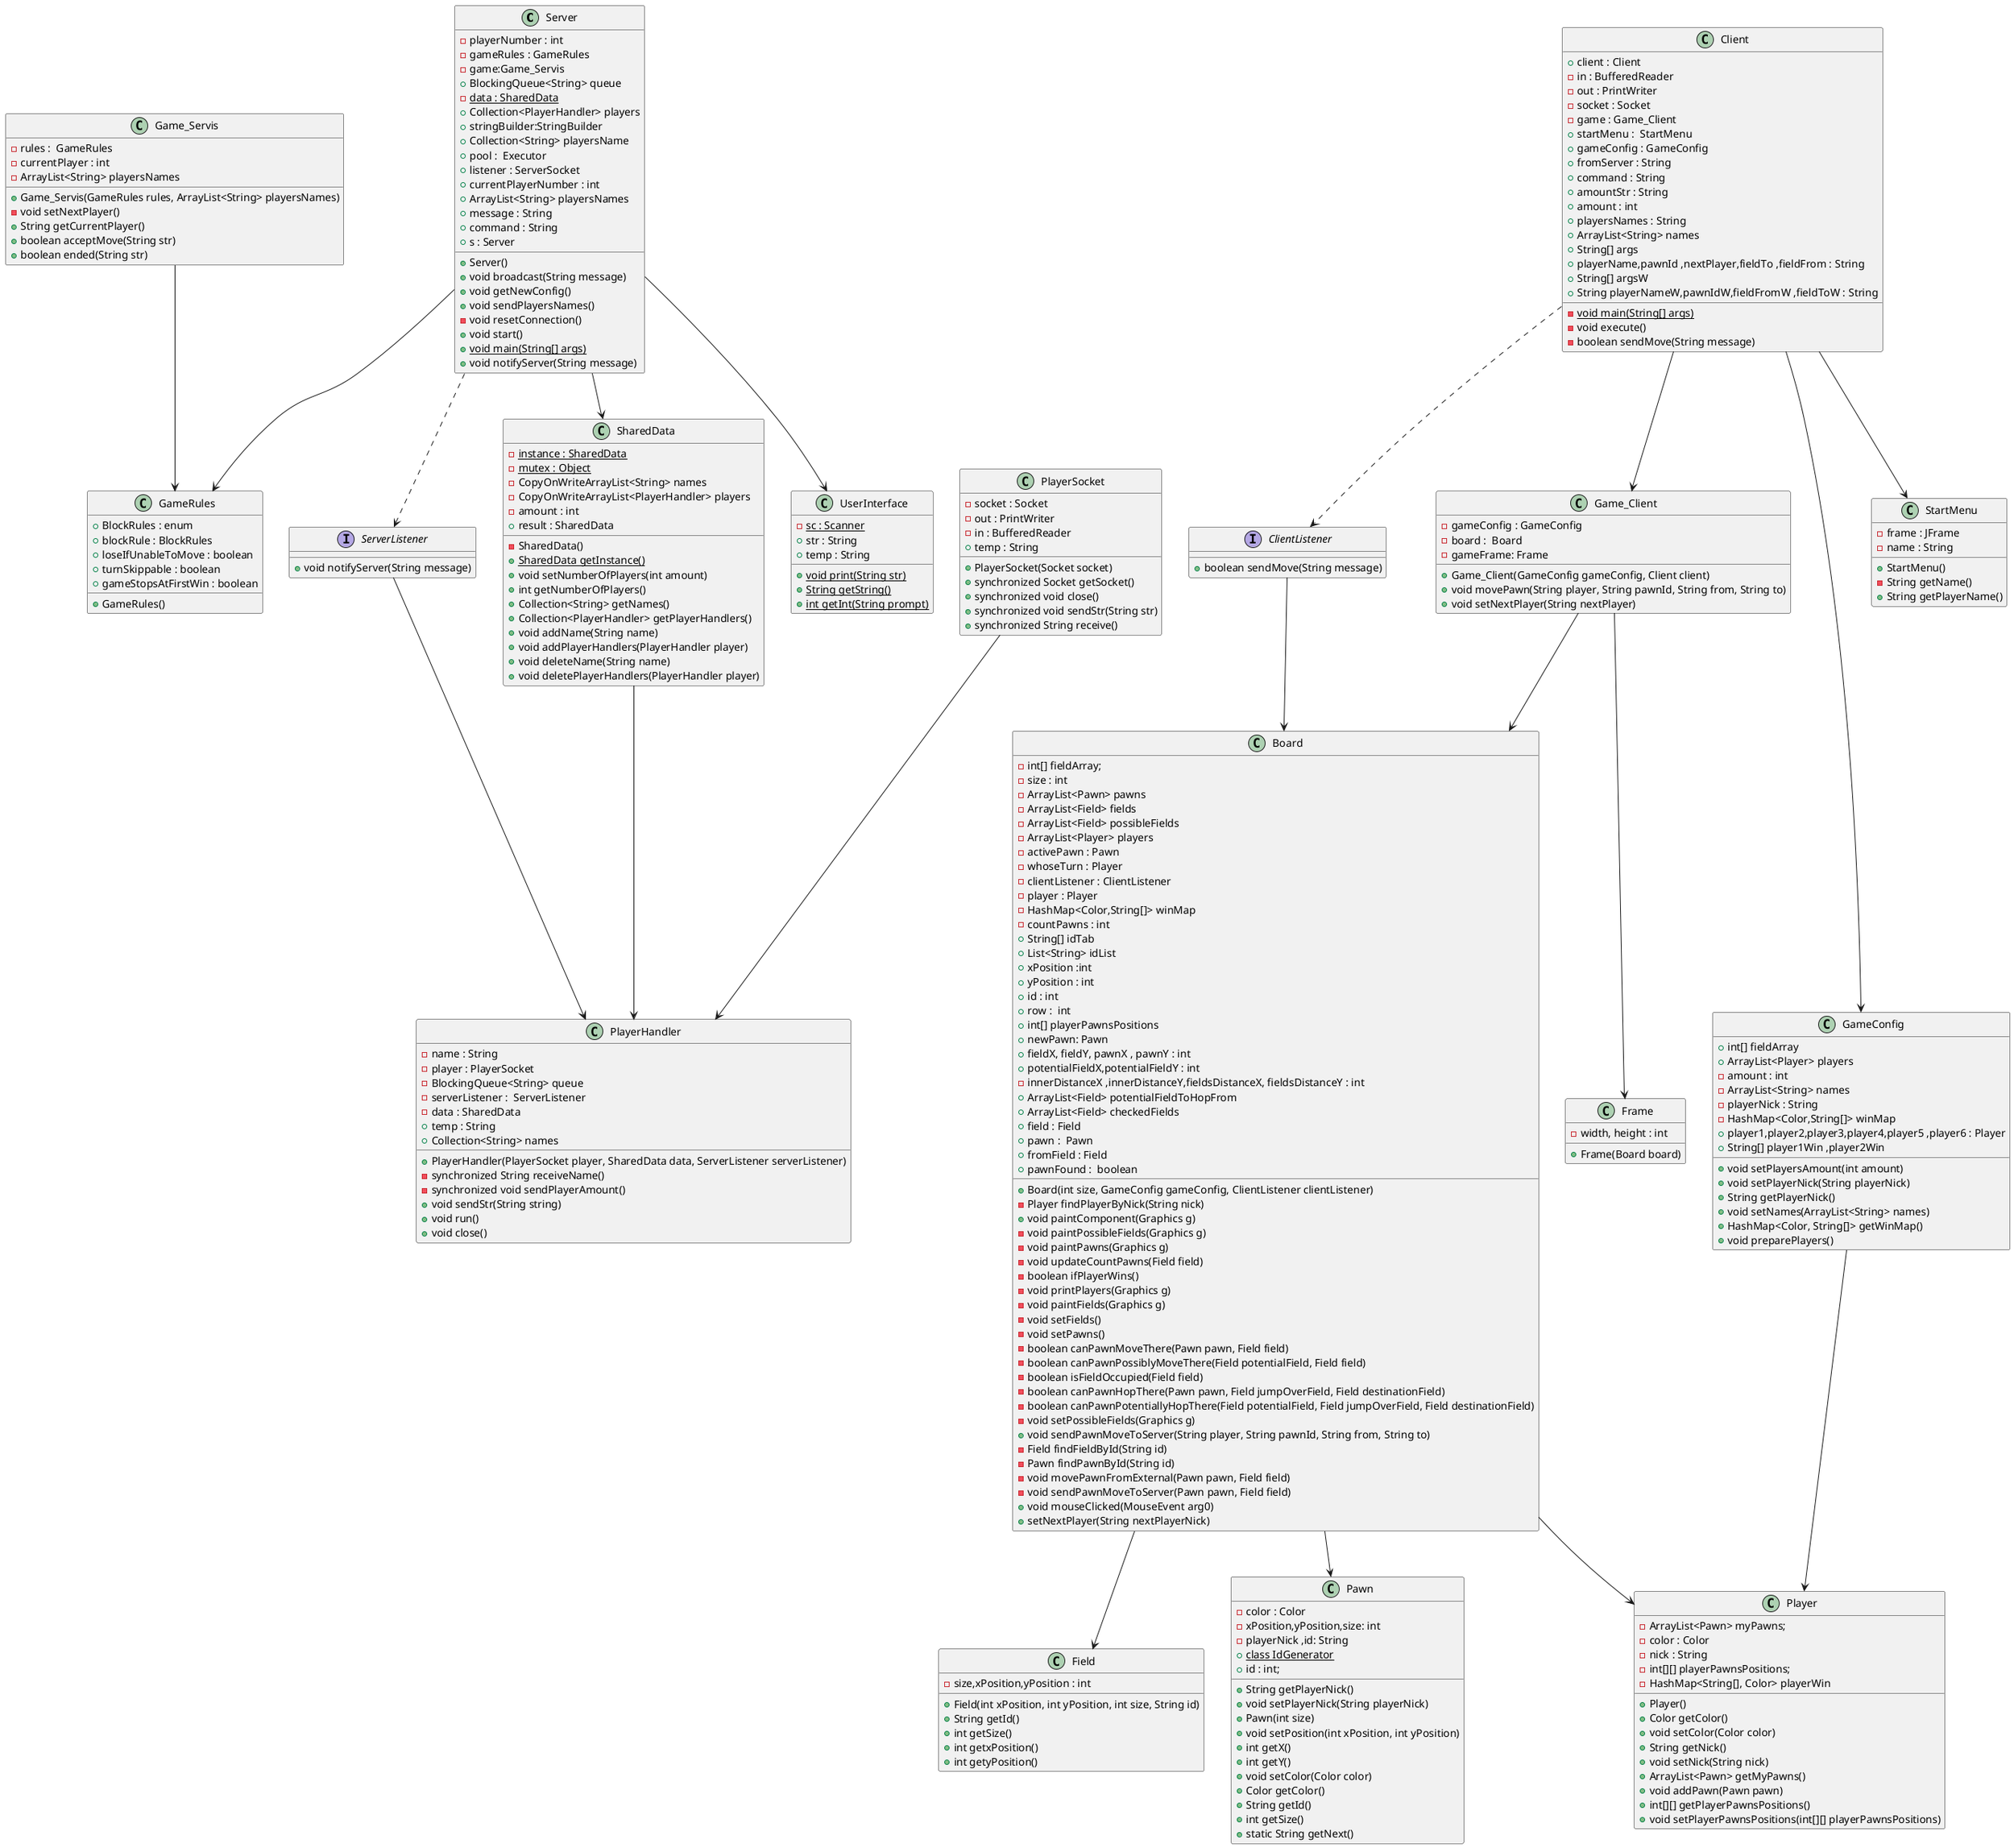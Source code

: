 @startuml
'https://plantuml.com/sequence-diagram

class Server{
 - playerNumber : int
 - gameRules : GameRules
 - game:Game_Servis
 + BlockingQueue<String> queue
 - {static}  data : SharedData
 + Collection<PlayerHandler> players
 + stringBuilder:StringBuilder
 + Collection<String> playersName
 + pool :  Executor
 + listener : ServerSocket
 + currentPlayerNumber : int
 + ArrayList<String> playersNames
 + message : String
 + command : String
 + s : Server
 + Server()
 + void broadcast(String message)
 + void getNewConfig()
 + void sendPlayersNames()
 - void resetConnection()
 + void start()
 + {static}void main(String[] args)
 + void notifyServer(String message)
}
class Game_Servis{
 - rules :  GameRules
 - currentPlayer : int
 - ArrayList<String> playersNames
 + Game_Servis(GameRules rules, ArrayList<String> playersNames)
 - void setNextPlayer()
 + String getCurrentPlayer()
 + boolean acceptMove(String str)
 + boolean ended(String str)
}

class GameRules{
 +  BlockRules : enum
 +  blockRule : BlockRules
 + loseIfUnableToMove : boolean
 + turnSkippable : boolean
 + gameStopsAtFirstWin : boolean
 + GameRules()
}
class PlayerHandler{
 - name : String
 - player : PlayerSocket
 - BlockingQueue<String> queue
 - serverListener :  ServerListener
 - data : SharedData
 + temp : String
 + Collection<String> names
 +  PlayerHandler(PlayerSocket player, SharedData data, ServerListener serverListener)
 - synchronized String receiveName()
 -  synchronized void sendPlayerAmount()
 + void sendStr(String string)
 +  void run()
 + void close()
}

class PlayerSocket{
    -  socket : Socket
   -  out : PrintWriter
   -  in : BufferedReader
   +  temp : String
   + PlayerSocket(Socket socket)
   + synchronized Socket getSocket()
   + synchronized void close()
   + synchronized void sendStr(String str)
   + synchronized String receive()
}
interface ServerListener{
 + void notifyServer(String message)
}
 class SharedData{
   - {static} instance : SharedData
   - {static}  mutex : Object
   - CopyOnWriteArrayList<String> names
   - CopyOnWriteArrayList<PlayerHandler> players
   - amount : int
   + result : SharedData
   - SharedData()
   + {static} SharedData getInstance()
   + void setNumberOfPlayers(int amount)
   + int getNumberOfPlayers()
   + Collection<String> getNames()
   + Collection<PlayerHandler> getPlayerHandlers()
   + void addName(String name)
   + void addPlayerHandlers(PlayerHandler player)
   + void deleteName(String name)
   + void deletePlayerHandlers(PlayerHandler player)
}
class UserInterface{
 - {static} sc : Scanner
 +  str : String
 +  temp : String
 + {static} void print(String str)
 + {static} String getString()
 +  {static} int getInt(String prompt)
}
class Client{
 +   client : Client
 -  in : BufferedReader
 -  out : PrintWriter
 -  socket : Socket
 -  game : Game_Client
 + startMenu :  StartMenu
 + gameConfig : GameConfig
 + fromServer : String
 + command : String
 + amountStr : String
 + amount : int
 + playersNames : String
 + ArrayList<String> names
 + String[] args
 + playerName,pawnId ,nextPlayer,fieldTo ,fieldFrom : String
 + String[] argsW
 + String playerNameW,pawnIdW,fieldFromW ,fieldToW : String
-  {static} void main(String[] args)
- void execute()
- boolean sendMove(String message)
}
class Board{
  - int[] fieldArray;
  - size : int
  - ArrayList<Pawn> pawns
  - ArrayList<Field> fields
  - ArrayList<Field> possibleFields
  - ArrayList<Player> players
  - activePawn : Pawn
  - whoseTurn : Player
  - clientListener : ClientListener
  - player : Player
  - HashMap<Color,String[]> winMap
  - countPawns : int
  + String[] idTab
  + List<String> idList
  + xPosition :int
  + yPosition : int
  + id : int
  + row :  int
  + int[] playerPawnsPositions
  + newPawn: Pawn
  + fieldX, fieldY, pawnX , pawnY : int
  + potentialFieldX,potentialFieldY : int
  - innerDistanceX ,innerDistanceY,fieldsDistanceX, fieldsDistanceY : int
  +  ArrayList<Field> potentialFieldToHopFrom
  + ArrayList<Field> checkedFields
  + field : Field
  + pawn :  Pawn
  + fromField : Field
  + pawnFound :  boolean
  + Board(int size, GameConfig gameConfig, ClientListener clientListener)
  - Player findPlayerByNick(String nick)
  + void paintComponent(Graphics g)
  - void paintPossibleFields(Graphics g)
  - void paintPawns(Graphics g)
  - void updateCountPawns(Field field)
  - boolean ifPlayerWins()
  - void printPlayers(Graphics g)
  - void paintFields(Graphics g)
  - void setFields()
  -void setPawns()
  -boolean canPawnMoveThere(Pawn pawn, Field field)
  - boolean canPawnPossiblyMoveThere(Field potentialField, Field field)
  - boolean isFieldOccupied(Field field)
  - boolean canPawnHopThere(Pawn pawn, Field jumpOverField, Field destinationField)
  - boolean canPawnPotentiallyHopThere(Field potentialField, Field jumpOverField, Field destinationField)
  - void setPossibleFields(Graphics g)
  + void sendPawnMoveToServer(String player, String pawnId, String from, String to)
  - Field findFieldById(String id)
  - Pawn findPawnById(String id)
  -void movePawnFromExternal(Pawn pawn, Field field)
  - void sendPawnMoveToServer(Pawn pawn, Field field)
  + void mouseClicked(MouseEvent arg0)
  + setNextPlayer(String nextPlayerNick)
}
interface ClientListener {
     + boolean sendMove(String message)
}
class Field {
   - size,xPosition,yPosition : int
   +  Field(int xPosition, int yPosition, int size, String id)
   +String getId()
   + int getSize()
   + int getxPosition()
   + int getyPosition()
}
class Frame{
   - width, height : int
   + Frame(Board board)

}
class Game_Client{
  - gameConfig : GameConfig
  - board :  Board
  -  gameFrame: Frame
  + Game_Client(GameConfig gameConfig, Client client)
  + void movePawn(String player, String pawnId, String from, String to)
  + void setNextPlayer(String nextPlayer)
}
class GameConfig{
 + int[] fieldArray
 + ArrayList<Player> players
 - amount : int
 - ArrayList<String> names
 - playerNick : String
 - HashMap<Color,String[]> winMap
 + void setPlayersAmount(int amount)
 + void setPlayerNick(String playerNick)
 + String getPlayerNick()
 + void setNames(ArrayList<String> names)
 + HashMap<Color, String[]> getWinMap()
 + void preparePlayers()
 + player1,player2,player3,player4,player5 ,player6 : Player
 + String[] player1Win ,player2Win
 }
 class Pawn {
  -  color : Color
  -  xPosition,yPosition,size: int
  -  playerNick ,id: String
  +  String getPlayerNick()
  + void setPlayerNick(String playerNick)
  + Pawn(int size)
  + void setPosition(int xPosition, int yPosition)
  + int getX()
  + int getY()
  + void setColor(Color color)
  + Color getColor()
  + String getId()
  + int getSize()
  + {static} class IdGenerator
  +  id : int;
  + static String getNext()
 }
class Player {
   - ArrayList<Pawn> myPawns;
   -  color : Color
   - nick : String
   - int[][] playerPawnsPositions;
   - HashMap<String[], Color> playerWin
   + Player()
   + Color getColor()
   +void setColor(Color color)
   + String getNick()
   +void setNick(String nick)
   +ArrayList<Pawn> getMyPawns()
   + void addPawn(Pawn pawn)
   +int[][] getPlayerPawnsPositions()
   +void setPlayerPawnsPositions(int[][] playerPawnsPositions)
}

class StartMenu {
  -  frame : JFrame
  -  name : String
  + StartMenu()
  - String getName()
  + String getPlayerName()
}
Server -[dashed]->ServerListener
Server -->GameRules
Server --> SharedData
Client -[dashed]->ClientListener
Client -->Game_Client
Client -->StartMenu
Client -->GameConfig
Game_Client -->Board
GameConfig -->Player
Board -->Pawn
Board -->Player
Board -->Field
Game_Client-->Frame
Game_Servis--> GameRules
PlayerSocket-->PlayerHandler
Server-->UserInterface
SharedData--> PlayerHandler
ClientListener --> Board
ServerListener--> PlayerHandler
@enduml